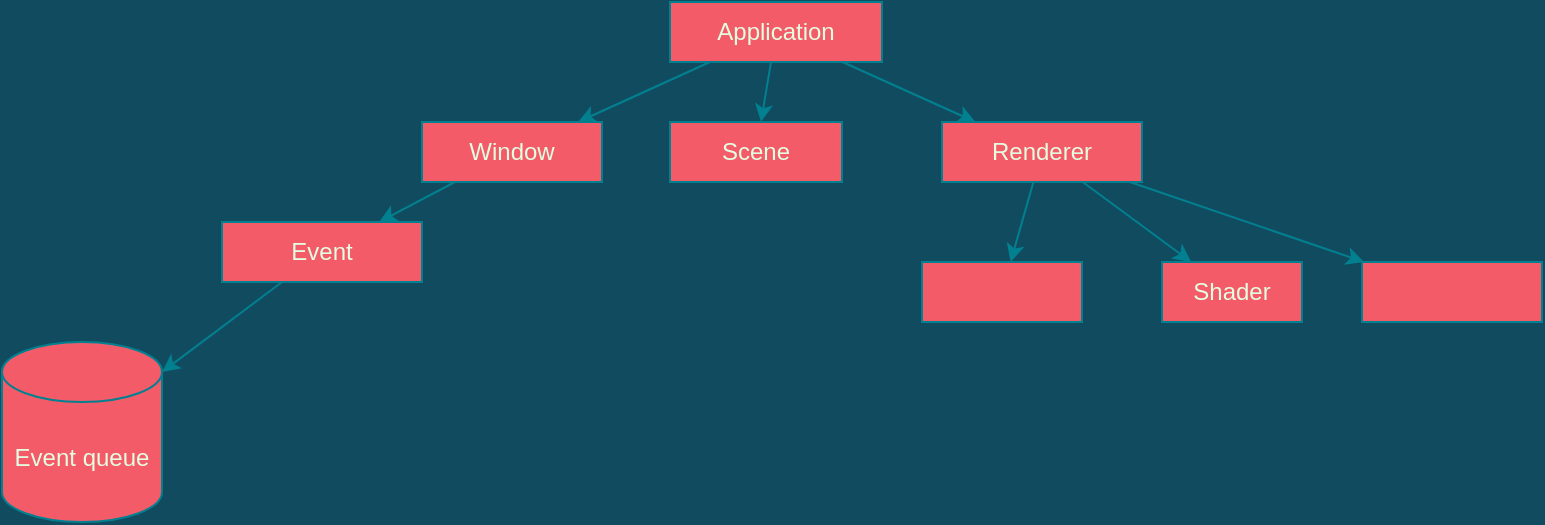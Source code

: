 <mxfile version="14.4.3" type="device"><diagram id="RZZ_XnsUifkBBFeBz9NA" name="Page-1"><mxGraphModel dx="868" dy="486" grid="1" gridSize="10" guides="1" tooltips="1" connect="1" arrows="1" fold="1" page="1" pageScale="1" pageWidth="827" pageHeight="1169" background="#114B5F" math="0" shadow="0"><root><mxCell id="0"/><mxCell id="1" parent="0"/><mxCell id="RoQRzmpxb3Xsh3iHkcTF-1" value="Application" style="rounded=0;whiteSpace=wrap;html=1;fillColor=#F45B69;strokeColor=#028090;fontColor=#E4FDE1;" parent="1" vertex="1"><mxGeometry x="354" width="106" height="30" as="geometry"/></mxCell><mxCell id="RoQRzmpxb3Xsh3iHkcTF-4" value="Renderer" style="rounded=0;whiteSpace=wrap;html=1;fillColor=#F45B69;strokeColor=#028090;fontColor=#E4FDE1;" parent="1" vertex="1"><mxGeometry x="490" y="60" width="100" height="30" as="geometry"/></mxCell><mxCell id="RoQRzmpxb3Xsh3iHkcTF-6" value="Scene" style="rounded=0;whiteSpace=wrap;html=1;fillColor=#F45B69;strokeColor=#028090;fontColor=#E4FDE1;" parent="1" vertex="1"><mxGeometry x="354" y="60" width="86" height="30" as="geometry"/></mxCell><mxCell id="RoQRzmpxb3Xsh3iHkcTF-7" value="Window" style="rounded=0;whiteSpace=wrap;html=1;fillColor=#F45B69;strokeColor=#028090;fontColor=#E4FDE1;" parent="1" vertex="1"><mxGeometry x="230" y="60" width="90" height="30" as="geometry"/></mxCell><mxCell id="RoQRzmpxb3Xsh3iHkcTF-8" value="" style="endArrow=classic;html=1;labelBackgroundColor=#114B5F;strokeColor=#028090;fontColor=#E4FDE1;" parent="1" source="RoQRzmpxb3Xsh3iHkcTF-1" target="RoQRzmpxb3Xsh3iHkcTF-7" edge="1"><mxGeometry width="50" height="50" relative="1" as="geometry"><mxPoint x="280" y="120" as="sourcePoint"/><mxPoint x="210" y="190" as="targetPoint"/></mxGeometry></mxCell><mxCell id="RoQRzmpxb3Xsh3iHkcTF-9" value="" style="endArrow=classic;html=1;labelBackgroundColor=#114B5F;strokeColor=#028090;fontColor=#E4FDE1;" parent="1" source="RoQRzmpxb3Xsh3iHkcTF-1" target="RoQRzmpxb3Xsh3iHkcTF-6" edge="1"><mxGeometry width="50" height="50" relative="1" as="geometry"><mxPoint x="390" y="280" as="sourcePoint"/><mxPoint x="430" y="290" as="targetPoint"/></mxGeometry></mxCell><mxCell id="RoQRzmpxb3Xsh3iHkcTF-10" value="" style="endArrow=classic;html=1;labelBackgroundColor=#114B5F;strokeColor=#028090;fontColor=#E4FDE1;" parent="1" source="RoQRzmpxb3Xsh3iHkcTF-1" target="RoQRzmpxb3Xsh3iHkcTF-4" edge="1"><mxGeometry width="50" height="50" relative="1" as="geometry"><mxPoint x="390" y="280" as="sourcePoint"/><mxPoint x="440" y="230" as="targetPoint"/></mxGeometry></mxCell><mxCell id="RoQRzmpxb3Xsh3iHkcTF-11" value="Event" style="rounded=0;whiteSpace=wrap;html=1;fillColor=#F45B69;strokeColor=#028090;fontColor=#E4FDE1;" parent="1" vertex="1"><mxGeometry x="130" y="110" width="100" height="30" as="geometry"/></mxCell><mxCell id="RoQRzmpxb3Xsh3iHkcTF-12" value="Shader" style="rounded=0;whiteSpace=wrap;html=1;fillColor=#F45B69;strokeColor=#028090;fontColor=#E4FDE1;" parent="1" vertex="1"><mxGeometry x="600" y="130" width="70" height="30" as="geometry"/></mxCell><mxCell id="RoQRzmpxb3Xsh3iHkcTF-13" value="Event queue" style="shape=cylinder3;whiteSpace=wrap;html=1;boundedLbl=1;backgroundOutline=1;size=15;fillColor=#F45B69;strokeColor=#028090;fontColor=#E4FDE1;" parent="1" vertex="1"><mxGeometry x="20" y="170" width="80" height="90" as="geometry"/></mxCell><mxCell id="RoQRzmpxb3Xsh3iHkcTF-14" value="" style="endArrow=classic;html=1;labelBackgroundColor=#114B5F;strokeColor=#028090;fontColor=#E4FDE1;" parent="1" source="RoQRzmpxb3Xsh3iHkcTF-7" target="RoQRzmpxb3Xsh3iHkcTF-11" edge="1"><mxGeometry width="50" height="50" relative="1" as="geometry"><mxPoint x="160" y="370" as="sourcePoint"/><mxPoint x="210" y="320" as="targetPoint"/></mxGeometry></mxCell><mxCell id="RoQRzmpxb3Xsh3iHkcTF-15" value="" style="endArrow=classic;html=1;labelBackgroundColor=#114B5F;strokeColor=#028090;fontColor=#E4FDE1;" parent="1" source="RoQRzmpxb3Xsh3iHkcTF-11" target="RoQRzmpxb3Xsh3iHkcTF-13" edge="1"><mxGeometry width="50" height="50" relative="1" as="geometry"><mxPoint x="160" y="370" as="sourcePoint"/><mxPoint x="220" y="370" as="targetPoint"/></mxGeometry></mxCell><mxCell id="RoQRzmpxb3Xsh3iHkcTF-16" value="" style="rounded=0;whiteSpace=wrap;html=1;fillColor=#F45B69;strokeColor=#028090;fontColor=#E4FDE1;" parent="1" vertex="1"><mxGeometry x="480" y="130" width="80" height="30" as="geometry"/></mxCell><mxCell id="RoQRzmpxb3Xsh3iHkcTF-17" value="" style="rounded=0;whiteSpace=wrap;html=1;fillColor=#F45B69;strokeColor=#028090;fontColor=#E4FDE1;" parent="1" vertex="1"><mxGeometry x="700" y="130" width="90" height="30" as="geometry"/></mxCell><mxCell id="RoQRzmpxb3Xsh3iHkcTF-18" value="" style="endArrow=classic;html=1;labelBackgroundColor=#114B5F;strokeColor=#028090;fontColor=#E4FDE1;" parent="1" source="RoQRzmpxb3Xsh3iHkcTF-4" target="RoQRzmpxb3Xsh3iHkcTF-16" edge="1"><mxGeometry width="50" height="50" relative="1" as="geometry"><mxPoint x="460" y="270" as="sourcePoint"/><mxPoint x="510" y="220" as="targetPoint"/></mxGeometry></mxCell><mxCell id="RoQRzmpxb3Xsh3iHkcTF-19" value="" style="endArrow=classic;html=1;labelBackgroundColor=#114B5F;strokeColor=#028090;fontColor=#E4FDE1;" parent="1" source="RoQRzmpxb3Xsh3iHkcTF-4" target="RoQRzmpxb3Xsh3iHkcTF-17" edge="1"><mxGeometry width="50" height="50" relative="1" as="geometry"><mxPoint x="460" y="270" as="sourcePoint"/><mxPoint x="510" y="220" as="targetPoint"/></mxGeometry></mxCell><mxCell id="RoQRzmpxb3Xsh3iHkcTF-20" value="" style="endArrow=classic;html=1;labelBackgroundColor=#114B5F;strokeColor=#028090;fontColor=#E4FDE1;" parent="1" source="RoQRzmpxb3Xsh3iHkcTF-4" target="RoQRzmpxb3Xsh3iHkcTF-12" edge="1"><mxGeometry width="50" height="50" relative="1" as="geometry"><mxPoint x="460" y="270" as="sourcePoint"/><mxPoint x="510" y="220" as="targetPoint"/></mxGeometry></mxCell></root></mxGraphModel></diagram></mxfile>